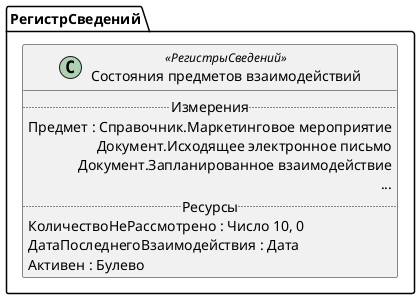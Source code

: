 ﻿@startuml СостоянияПредметовВзаимодействий
'!include templates.wsd
'..\include templates.wsd
class РегистрСведений.СостоянияПредметовВзаимодействий as "Состояния предметов взаимодействий" <<РегистрыСведений>>
{
..Измерения..
Предмет : Справочник.Маркетинговое мероприятие\rДокумент.Исходящее электронное письмо\rДокумент.Запланированное взаимодействие\r...
..Ресурсы..
КоличествоНеРассмотрено : Число 10, 0
ДатаПоследнегоВзаимодействия : Дата
Активен : Булево
}
@enduml
